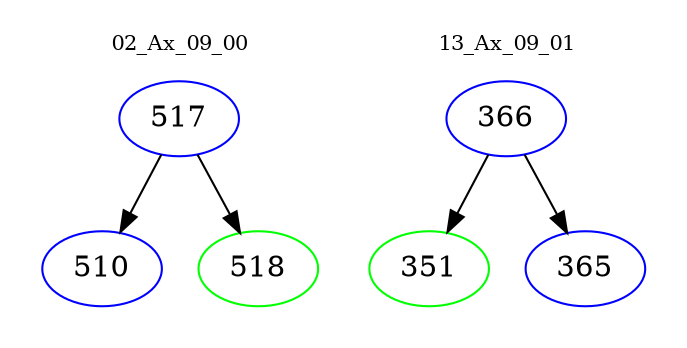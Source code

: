 digraph{
subgraph cluster_0 {
color = white
label = "02_Ax_09_00";
fontsize=10;
T0_517 [label="517", color="blue"]
T0_517 -> T0_510 [color="black"]
T0_510 [label="510", color="blue"]
T0_517 -> T0_518 [color="black"]
T0_518 [label="518", color="green"]
}
subgraph cluster_1 {
color = white
label = "13_Ax_09_01";
fontsize=10;
T1_366 [label="366", color="blue"]
T1_366 -> T1_351 [color="black"]
T1_351 [label="351", color="green"]
T1_366 -> T1_365 [color="black"]
T1_365 [label="365", color="blue"]
}
}
